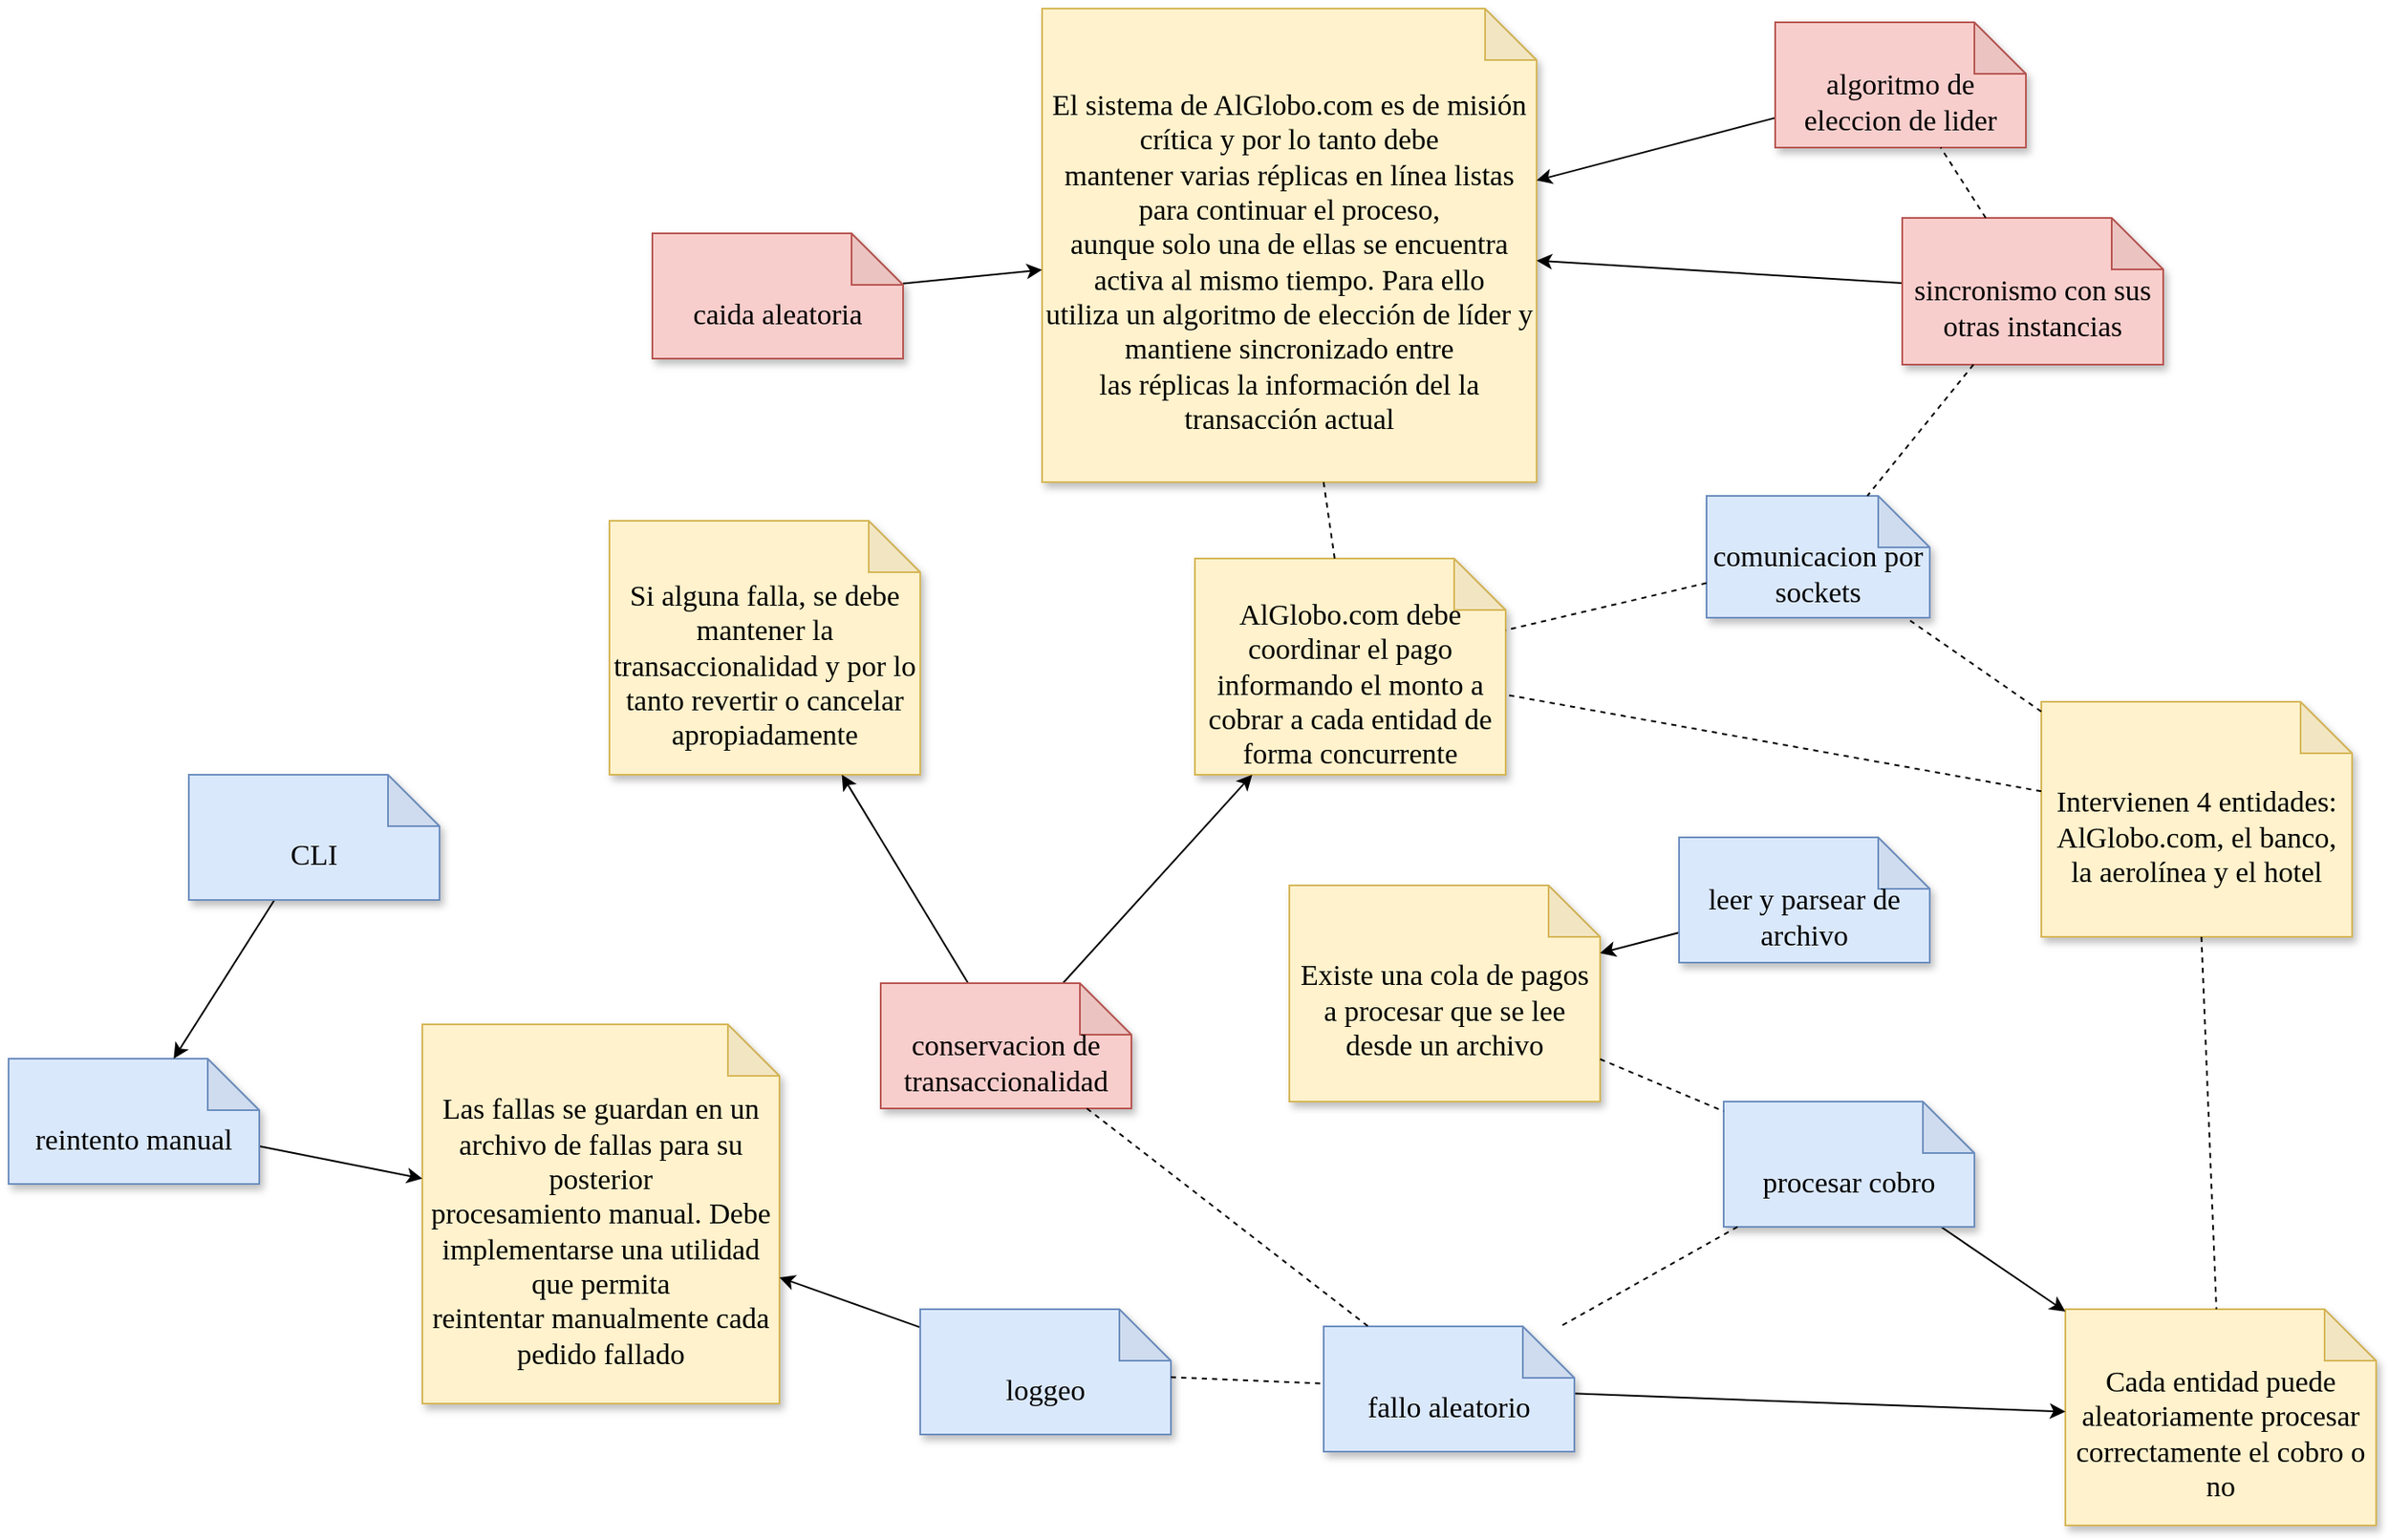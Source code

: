 <mxfile version="14.6.13" type="device"><diagram id="-i1oVx5ipeU0zJS-N9pA" name="Página-1"><mxGraphModel dx="3405" dy="1808" grid="0" gridSize="10" guides="1" tooltips="1" connect="1" arrows="1" fold="1" page="0" pageScale="1" pageWidth="827" pageHeight="1169" background="none" math="0" shadow="0"><root><mxCell id="0"/><mxCell id="1" parent="0"/><mxCell id="rxJ2Z8FzBRO4Whiaz3In-1" value="&lt;font style=&quot;font-size: 17px&quot;&gt;&lt;br&gt;&lt;font face=&quot;Comic Sans MS&quot; style=&quot;font-size: 17px&quot;&gt;Intervienen 4 entidades: AlGlobo.com, el banco, la aerolínea y el hotel&lt;/font&gt;&lt;/font&gt;" style="shape=note;whiteSpace=wrap;html=1;backgroundOutline=1;darkOpacity=0.05;shadow=1;sketch=0;fillColor=#fff2cc;strokeColor=#d6b656;" parent="1" vertex="1"><mxGeometry x="73" y="-313" width="181" height="137" as="geometry"/></mxCell><mxCell id="rxJ2Z8FzBRO4Whiaz3In-2" value="&lt;font face=&quot;Comic Sans MS&quot; style=&quot;font-size: 17px&quot;&gt;&lt;br&gt;Existe una cola de pagos a procesar que se lee desde un archivo&lt;/font&gt;" style="shape=note;whiteSpace=wrap;html=1;backgroundOutline=1;darkOpacity=0.05;shadow=1;sketch=0;fillColor=#fff2cc;strokeColor=#d6b656;" parent="1" vertex="1"><mxGeometry x="-365" y="-206" width="181" height="126" as="geometry"/></mxCell><mxCell id="rxJ2Z8FzBRO4Whiaz3In-4" value="&lt;font face=&quot;Comic Sans MS&quot; style=&quot;font-size: 17px&quot;&gt;&lt;font style=&quot;font-size: 17px&quot;&gt;&lt;br&gt;&lt;/font&gt;AlGlobo.com debe coordinar el pago informando el monto a cobrar a cada entidad de forma concurrente&lt;/font&gt;" style="shape=note;whiteSpace=wrap;html=1;backgroundOutline=1;darkOpacity=0.05;shadow=1;sketch=0;fillColor=#fff2cc;strokeColor=#d6b656;" parent="1" vertex="1"><mxGeometry x="-420" y="-396.5" width="181" height="126" as="geometry"/></mxCell><mxCell id="rxJ2Z8FzBRO4Whiaz3In-5" value="&lt;font face=&quot;Comic Sans MS&quot; style=&quot;font-size: 17px&quot;&gt;&lt;font style=&quot;font-size: 17px&quot;&gt;&lt;font style=&quot;font-size: 17px&quot;&gt;&lt;br&gt;&lt;/font&gt;&lt;/font&gt;Cada entidad puede aleatoriamente procesar correctamente el cobro o no&lt;/font&gt;&lt;font face=&quot;Comic Sans MS&quot; style=&quot;font-size: 17px&quot;&gt;&lt;br&gt;&lt;/font&gt;" style="shape=note;whiteSpace=wrap;html=1;backgroundOutline=1;darkOpacity=0.05;shadow=1;sketch=0;fillColor=#fff2cc;strokeColor=#d6b656;" parent="1" vertex="1"><mxGeometry x="87" y="41" width="181" height="126" as="geometry"/></mxCell><mxCell id="rxJ2Z8FzBRO4Whiaz3In-6" value="&lt;font style=&quot;font-size: 17px&quot; face=&quot;Comic Sans MS&quot;&gt;&lt;font style=&quot;font-size: 17px&quot;&gt;&lt;font style=&quot;font-size: 17px&quot;&gt;&lt;font style=&quot;font-size: 17px&quot;&gt;&lt;br&gt;&lt;/font&gt;&lt;/font&gt;&lt;/font&gt;Si alguna falla, se debe mantener la transaccionalidad y por lo tanto revertir o cancelar apropiadamente&lt;/font&gt;&lt;font face=&quot;Comic Sans MS&quot; style=&quot;font-size: 17px&quot;&gt;&lt;br&gt;&lt;/font&gt;" style="shape=note;whiteSpace=wrap;html=1;backgroundOutline=1;darkOpacity=0.05;shadow=1;sketch=0;fillColor=#fff2cc;strokeColor=#d6b656;" parent="1" vertex="1"><mxGeometry x="-761" y="-418.5" width="181" height="148" as="geometry"/></mxCell><mxCell id="rxJ2Z8FzBRO4Whiaz3In-7" value="&lt;font style=&quot;font-size: 17px&quot; face=&quot;Comic Sans MS&quot;&gt;&lt;font style=&quot;font-size: 17px&quot;&gt;&lt;font style=&quot;font-size: 17px&quot;&gt;&lt;font style=&quot;font-size: 17px&quot;&gt;&lt;font style=&quot;font-size: 17px&quot;&gt;&lt;font style=&quot;font-size: 17px&quot;&gt;&lt;br&gt;&lt;/font&gt;&lt;/font&gt;&lt;/font&gt;&lt;/font&gt;&lt;/font&gt;&lt;/font&gt;&lt;font style=&quot;font-size: 17px&quot; face=&quot;Comic Sans MS&quot;&gt;Las fallas se guardan en un archivo de fallas para su posterior &lt;br&gt;procesamiento manual. Debe implementarse una utilidad que permita &lt;br&gt;reintentar manualmente cada pedido fallado&lt;/font&gt;&lt;font face=&quot;Comic Sans MS&quot; style=&quot;font-size: 17px&quot;&gt;&lt;br&gt;&lt;/font&gt;" style="shape=note;whiteSpace=wrap;html=1;backgroundOutline=1;darkOpacity=0.05;shadow=1;sketch=0;fillColor=#fff2cc;strokeColor=#d6b656;" parent="1" vertex="1"><mxGeometry x="-870" y="-125" width="208" height="221" as="geometry"/></mxCell><mxCell id="rxJ2Z8FzBRO4Whiaz3In-8" value="&lt;font style=&quot;font-size: 17px&quot; face=&quot;Comic Sans MS&quot;&gt;&lt;font style=&quot;font-size: 17px&quot;&gt;&lt;font style=&quot;font-size: 17px&quot;&gt;&lt;font style=&quot;font-size: 17px&quot;&gt;&lt;font style=&quot;font-size: 17px&quot;&gt;&lt;font style=&quot;font-size: 17px&quot;&gt;&lt;br&gt;&lt;/font&gt;&lt;/font&gt;&lt;/font&gt;&lt;/font&gt;&lt;/font&gt;&lt;/font&gt;&lt;font style=&quot;font-size: 17px&quot; face=&quot;Comic Sans MS&quot;&gt;El sistema de AlGlobo.com es de misión crítica y por lo tanto debe &lt;br&gt;mantener varias réplicas en línea listas para continuar el proceso, &lt;br&gt;aunque solo una de ellas se encuentra activa al mismo tiempo. Para ello &lt;br&gt;utiliza un algoritmo de elección de líder y mantiene sincronizado entre &lt;br&gt;las réplicas la información del la transacción actual&lt;/font&gt;&lt;font face=&quot;Comic Sans MS&quot; style=&quot;font-size: 17px&quot;&gt;&lt;br&gt;&lt;/font&gt;" style="shape=note;whiteSpace=wrap;html=1;backgroundOutline=1;darkOpacity=0.05;shadow=1;sketch=0;fillColor=#fff2cc;strokeColor=#d6b656;" parent="1" vertex="1"><mxGeometry x="-509" y="-717" width="288" height="276" as="geometry"/></mxCell><mxCell id="rxJ2Z8FzBRO4Whiaz3In-11" style="edgeStyle=none;rounded=0;orthogonalLoop=1;jettySize=auto;html=1;" parent="1" source="rxJ2Z8FzBRO4Whiaz3In-9" target="rxJ2Z8FzBRO4Whiaz3In-2" edge="1"><mxGeometry relative="1" as="geometry"/></mxCell><mxCell id="rxJ2Z8FzBRO4Whiaz3In-9" value="&lt;font face=&quot;Comic Sans MS&quot; style=&quot;font-size: 17px&quot;&gt;&lt;br&gt;leer y parsear de archivo&lt;/font&gt;" style="shape=note;whiteSpace=wrap;html=1;backgroundOutline=1;darkOpacity=0.05;shadow=1;sketch=0;fillColor=#dae8fc;strokeColor=#6c8ebf;" parent="1" vertex="1"><mxGeometry x="-138" y="-234" width="146" height="73" as="geometry"/></mxCell><mxCell id="rxJ2Z8FzBRO4Whiaz3In-13" style="edgeStyle=none;rounded=0;orthogonalLoop=1;jettySize=auto;html=1;" parent="1" source="rxJ2Z8FzBRO4Whiaz3In-12" target="rxJ2Z8FzBRO4Whiaz3In-5" edge="1"><mxGeometry relative="1" as="geometry"><mxPoint x="-146" y="78" as="targetPoint"/></mxGeometry></mxCell><mxCell id="rxJ2Z8FzBRO4Whiaz3In-12" value="&lt;font face=&quot;Comic Sans MS&quot; style=&quot;font-size: 17px&quot;&gt;&lt;br&gt;fallo aleatorio&lt;/font&gt;" style="shape=note;whiteSpace=wrap;html=1;backgroundOutline=1;darkOpacity=0.05;shadow=1;sketch=0;fillColor=#dae8fc;strokeColor=#6c8ebf;" parent="1" vertex="1"><mxGeometry x="-345" y="51" width="146" height="73" as="geometry"/></mxCell><mxCell id="rxJ2Z8FzBRO4Whiaz3In-15" style="edgeStyle=none;rounded=0;orthogonalLoop=1;jettySize=auto;html=1;" parent="1" source="rxJ2Z8FzBRO4Whiaz3In-14" target="rxJ2Z8FzBRO4Whiaz3In-5" edge="1"><mxGeometry relative="1" as="geometry"><mxPoint x="-102" y="-11" as="targetPoint"/></mxGeometry></mxCell><mxCell id="rxJ2Z8FzBRO4Whiaz3In-14" value="&lt;font face=&quot;Comic Sans MS&quot; style=&quot;font-size: 17px&quot;&gt;&lt;br&gt;procesar cobro&lt;br&gt;&lt;/font&gt;" style="shape=note;whiteSpace=wrap;html=1;backgroundOutline=1;darkOpacity=0.05;shadow=1;sketch=0;fillColor=#dae8fc;strokeColor=#6c8ebf;" parent="1" vertex="1"><mxGeometry x="-112" y="-80" width="146" height="73" as="geometry"/></mxCell><mxCell id="rxJ2Z8FzBRO4Whiaz3In-19" style="edgeStyle=none;rounded=0;orthogonalLoop=1;jettySize=auto;html=1;" parent="1" source="rxJ2Z8FzBRO4Whiaz3In-16" target="rxJ2Z8FzBRO4Whiaz3In-7" edge="1"><mxGeometry relative="1" as="geometry"/></mxCell><mxCell id="rxJ2Z8FzBRO4Whiaz3In-16" value="&lt;font face=&quot;Comic Sans MS&quot; style=&quot;font-size: 17px&quot;&gt;&lt;br&gt;loggeo&lt;br&gt;&lt;/font&gt;" style="shape=note;whiteSpace=wrap;html=1;backgroundOutline=1;darkOpacity=0.05;shadow=1;sketch=0;fillColor=#dae8fc;strokeColor=#6c8ebf;" parent="1" vertex="1"><mxGeometry x="-580" y="41" width="146" height="73" as="geometry"/></mxCell><mxCell id="rxJ2Z8FzBRO4Whiaz3In-21" value="" style="endArrow=none;dashed=1;html=1;" parent="1" source="rxJ2Z8FzBRO4Whiaz3In-16" target="rxJ2Z8FzBRO4Whiaz3In-12" edge="1"><mxGeometry width="50" height="50" relative="1" as="geometry"><mxPoint x="-698" y="-20" as="sourcePoint"/><mxPoint x="-648" y="-70" as="targetPoint"/></mxGeometry></mxCell><mxCell id="rxJ2Z8FzBRO4Whiaz3In-23" style="edgeStyle=none;rounded=0;orthogonalLoop=1;jettySize=auto;html=1;" parent="1" source="rxJ2Z8FzBRO4Whiaz3In-22" target="rxJ2Z8FzBRO4Whiaz3In-7" edge="1"><mxGeometry relative="1" as="geometry"/></mxCell><mxCell id="rxJ2Z8FzBRO4Whiaz3In-22" value="&lt;font face=&quot;Comic Sans MS&quot; style=&quot;font-size: 17px&quot;&gt;&lt;br&gt;reintento manual&lt;br&gt;&lt;/font&gt;" style="shape=note;whiteSpace=wrap;html=1;backgroundOutline=1;darkOpacity=0.05;shadow=1;sketch=0;fillColor=#dae8fc;strokeColor=#6c8ebf;" parent="1" vertex="1"><mxGeometry x="-1111" y="-105" width="146" height="73" as="geometry"/></mxCell><mxCell id="rxJ2Z8FzBRO4Whiaz3In-25" style="edgeStyle=none;rounded=0;orthogonalLoop=1;jettySize=auto;html=1;" parent="1" source="rxJ2Z8FzBRO4Whiaz3In-24" target="rxJ2Z8FzBRO4Whiaz3In-6" edge="1"><mxGeometry relative="1" as="geometry"/></mxCell><mxCell id="rxJ2Z8FzBRO4Whiaz3In-30" style="edgeStyle=none;rounded=0;orthogonalLoop=1;jettySize=auto;html=1;" parent="1" source="rxJ2Z8FzBRO4Whiaz3In-24" target="rxJ2Z8FzBRO4Whiaz3In-4" edge="1"><mxGeometry relative="1" as="geometry"/></mxCell><mxCell id="rxJ2Z8FzBRO4Whiaz3In-24" value="&lt;font face=&quot;Comic Sans MS&quot; style=&quot;font-size: 17px&quot;&gt;&lt;br&gt;conservacion de transaccionalidad&lt;/font&gt;" style="shape=note;whiteSpace=wrap;html=1;backgroundOutline=1;darkOpacity=0.05;shadow=1;sketch=0;fillColor=#f8cecc;strokeColor=#b85450;" parent="1" vertex="1"><mxGeometry x="-603" y="-149" width="146" height="73" as="geometry"/></mxCell><mxCell id="rxJ2Z8FzBRO4Whiaz3In-27" value="" style="endArrow=none;dashed=1;html=1;" parent="1" source="rxJ2Z8FzBRO4Whiaz3In-24" target="rxJ2Z8FzBRO4Whiaz3In-12" edge="1"><mxGeometry width="50" height="50" relative="1" as="geometry"><mxPoint x="-504" y="77.427" as="sourcePoint"/><mxPoint x="-402" y="53.573" as="targetPoint"/></mxGeometry></mxCell><mxCell id="rxJ2Z8FzBRO4Whiaz3In-28" value="" style="endArrow=none;dashed=1;html=1;" parent="1" source="rxJ2Z8FzBRO4Whiaz3In-14" target="rxJ2Z8FzBRO4Whiaz3In-12" edge="1"><mxGeometry width="50" height="50" relative="1" as="geometry"><mxPoint x="-484.983" y="-99" as="sourcePoint"/><mxPoint x="-371.017" as="targetPoint"/></mxGeometry></mxCell><mxCell id="rxJ2Z8FzBRO4Whiaz3In-29" value="" style="endArrow=none;dashed=1;html=1;" parent="1" source="rxJ2Z8FzBRO4Whiaz3In-1" target="rxJ2Z8FzBRO4Whiaz3In-5" edge="1"><mxGeometry width="50" height="50" relative="1" as="geometry"><mxPoint x="-242.8" y="-60" as="sourcePoint"/><mxPoint x="-305.2" y="-8" as="targetPoint"/></mxGeometry></mxCell><mxCell id="rxJ2Z8FzBRO4Whiaz3In-31" value="" style="endArrow=none;dashed=1;html=1;" parent="1" source="rxJ2Z8FzBRO4Whiaz3In-1" target="rxJ2Z8FzBRO4Whiaz3In-4" edge="1"><mxGeometry width="50" height="50" relative="1" as="geometry"><mxPoint x="-242.8" y="-60" as="sourcePoint"/><mxPoint x="-305.2" y="-8" as="targetPoint"/></mxGeometry></mxCell><mxCell id="rxJ2Z8FzBRO4Whiaz3In-32" value="" style="endArrow=none;dashed=1;html=1;" parent="1" source="rxJ2Z8FzBRO4Whiaz3In-2" target="rxJ2Z8FzBRO4Whiaz3In-14" edge="1"><mxGeometry width="50" height="50" relative="1" as="geometry"><mxPoint x="55.337" y="-155.5" as="sourcePoint"/><mxPoint x="-4.357" y="7" as="targetPoint"/></mxGeometry></mxCell><mxCell id="rxJ2Z8FzBRO4Whiaz3In-34" style="edgeStyle=none;rounded=0;orthogonalLoop=1;jettySize=auto;html=1;" parent="1" source="rxJ2Z8FzBRO4Whiaz3In-33" target="rxJ2Z8FzBRO4Whiaz3In-8" edge="1"><mxGeometry relative="1" as="geometry"/></mxCell><mxCell id="rxJ2Z8FzBRO4Whiaz3In-33" value="&lt;font face=&quot;Comic Sans MS&quot; style=&quot;font-size: 17px&quot;&gt;&lt;br&gt;algoritmo de eleccion de lider&lt;/font&gt;" style="shape=note;whiteSpace=wrap;html=1;backgroundOutline=1;darkOpacity=0.05;shadow=1;sketch=0;fillColor=#f8cecc;strokeColor=#b85450;" parent="1" vertex="1"><mxGeometry x="-82" y="-709" width="146" height="73" as="geometry"/></mxCell><mxCell id="rxJ2Z8FzBRO4Whiaz3In-36" style="edgeStyle=none;rounded=0;orthogonalLoop=1;jettySize=auto;html=1;" parent="1" source="rxJ2Z8FzBRO4Whiaz3In-35" target="rxJ2Z8FzBRO4Whiaz3In-8" edge="1"><mxGeometry relative="1" as="geometry"/></mxCell><mxCell id="rxJ2Z8FzBRO4Whiaz3In-35" value="&lt;font face=&quot;Comic Sans MS&quot; style=&quot;font-size: 17px&quot;&gt;&lt;br&gt;sincronismo con sus otras instancias&lt;/font&gt;" style="shape=note;whiteSpace=wrap;html=1;backgroundOutline=1;darkOpacity=0.05;shadow=1;sketch=0;fillColor=#f8cecc;strokeColor=#b85450;" parent="1" vertex="1"><mxGeometry x="-8" y="-595" width="152" height="85.5" as="geometry"/></mxCell><mxCell id="rxJ2Z8FzBRO4Whiaz3In-38" style="edgeStyle=none;rounded=0;orthogonalLoop=1;jettySize=auto;html=1;" parent="1" source="rxJ2Z8FzBRO4Whiaz3In-37" target="rxJ2Z8FzBRO4Whiaz3In-8" edge="1"><mxGeometry relative="1" as="geometry"/></mxCell><mxCell id="rxJ2Z8FzBRO4Whiaz3In-37" value="&lt;font face=&quot;Comic Sans MS&quot; style=&quot;font-size: 17px&quot;&gt;&lt;br&gt;caida aleatoria&lt;/font&gt;" style="shape=note;whiteSpace=wrap;html=1;backgroundOutline=1;darkOpacity=0.05;shadow=1;sketch=0;fillColor=#f8cecc;strokeColor=#b85450;" parent="1" vertex="1"><mxGeometry x="-736" y="-586" width="146" height="73" as="geometry"/></mxCell><mxCell id="rxJ2Z8FzBRO4Whiaz3In-39" value="" style="endArrow=none;dashed=1;html=1;" parent="1" source="rxJ2Z8FzBRO4Whiaz3In-8" target="rxJ2Z8FzBRO4Whiaz3In-4" edge="1"><mxGeometry width="50" height="50" relative="1" as="geometry"><mxPoint x="-190.0" y="-372.838" as="sourcePoint"/><mxPoint x="-512" y="-503.662" as="targetPoint"/></mxGeometry></mxCell><mxCell id="rxJ2Z8FzBRO4Whiaz3In-40" value="&lt;font face=&quot;Comic Sans MS&quot; style=&quot;font-size: 17px&quot;&gt;&lt;br&gt;comunicacion por sockets&lt;/font&gt;" style="shape=note;whiteSpace=wrap;html=1;backgroundOutline=1;darkOpacity=0.05;shadow=1;sketch=0;fillColor=#dae8fc;strokeColor=#6c8ebf;" parent="1" vertex="1"><mxGeometry x="-122" y="-433" width="130" height="71" as="geometry"/></mxCell><mxCell id="rxJ2Z8FzBRO4Whiaz3In-42" value="" style="endArrow=none;dashed=1;html=1;" parent="1" source="rxJ2Z8FzBRO4Whiaz3In-35" target="rxJ2Z8FzBRO4Whiaz3In-40" edge="1"><mxGeometry width="50" height="50" relative="1" as="geometry"><mxPoint x="-335.045" y="-431" as="sourcePoint"/><mxPoint x="-328.61" y="-386.5" as="targetPoint"/></mxGeometry></mxCell><mxCell id="rxJ2Z8FzBRO4Whiaz3In-44" value="" style="endArrow=none;dashed=1;html=1;" parent="1" source="rxJ2Z8FzBRO4Whiaz3In-40" target="rxJ2Z8FzBRO4Whiaz3In-4" edge="1"><mxGeometry width="50" height="50" relative="1" as="geometry"><mxPoint x="-56.587" y="-537.5" as="sourcePoint"/><mxPoint x="-30.647" y="-431" as="targetPoint"/></mxGeometry></mxCell><mxCell id="rxJ2Z8FzBRO4Whiaz3In-45" value="" style="endArrow=none;dashed=1;html=1;" parent="1" source="rxJ2Z8FzBRO4Whiaz3In-1" target="rxJ2Z8FzBRO4Whiaz3In-40" edge="1"><mxGeometry width="50" height="50" relative="1" as="geometry"><mxPoint x="-115" y="-402.417" as="sourcePoint"/><mxPoint x="-229" y="-358.424" as="targetPoint"/></mxGeometry></mxCell><mxCell id="rxJ2Z8FzBRO4Whiaz3In-47" style="edgeStyle=none;rounded=0;orthogonalLoop=1;jettySize=auto;html=1;" parent="1" source="rxJ2Z8FzBRO4Whiaz3In-46" target="rxJ2Z8FzBRO4Whiaz3In-22" edge="1"><mxGeometry relative="1" as="geometry"/></mxCell><mxCell id="rxJ2Z8FzBRO4Whiaz3In-46" value="&lt;font face=&quot;Comic Sans MS&quot; style=&quot;font-size: 17px&quot;&gt;&lt;br&gt;CLI&lt;br&gt;&lt;/font&gt;" style="shape=note;whiteSpace=wrap;html=1;backgroundOutline=1;darkOpacity=0.05;shadow=1;sketch=0;fillColor=#dae8fc;strokeColor=#6c8ebf;" parent="1" vertex="1"><mxGeometry x="-1006" y="-270.5" width="146" height="73" as="geometry"/></mxCell><mxCell id="rxJ2Z8FzBRO4Whiaz3In-48" value="" style="endArrow=none;dashed=1;html=1;" parent="1" source="rxJ2Z8FzBRO4Whiaz3In-35" target="rxJ2Z8FzBRO4Whiaz3In-33" edge="1"><mxGeometry width="50" height="50" relative="1" as="geometry"><mxPoint x="67" y="-460.021" as="sourcePoint"/><mxPoint x="3.0" y="-437.933" as="targetPoint"/></mxGeometry></mxCell></root></mxGraphModel></diagram></mxfile>